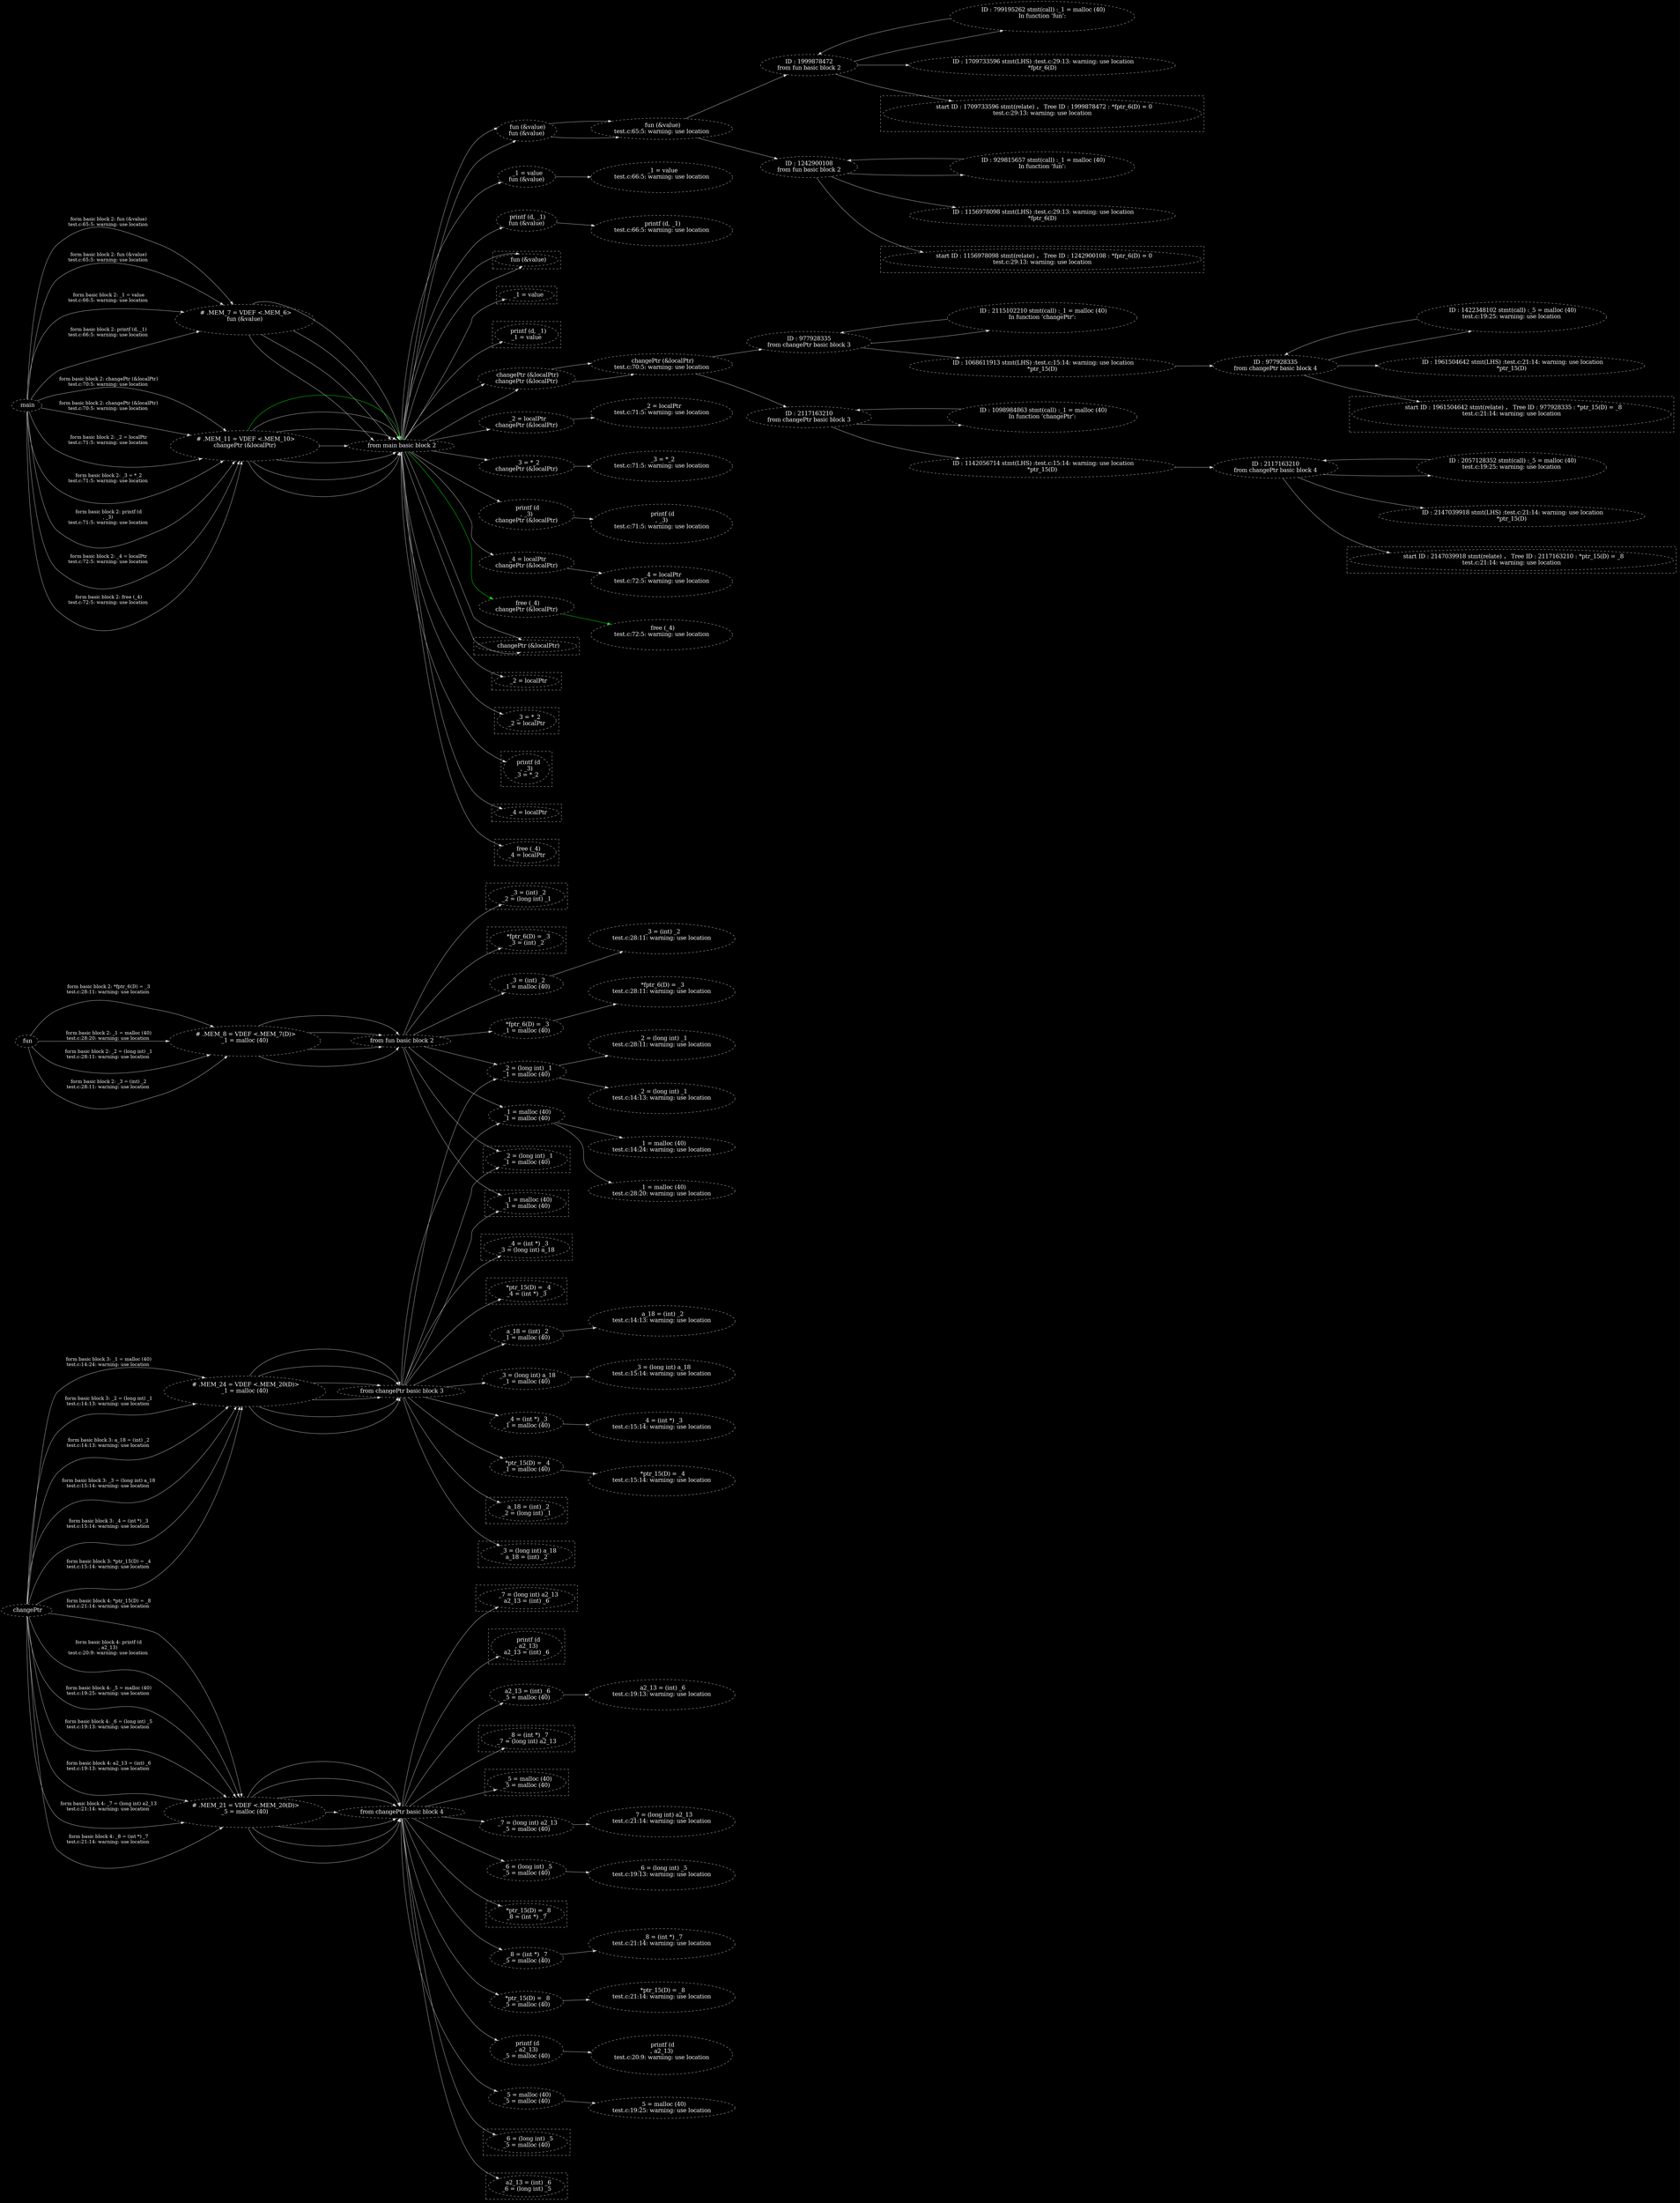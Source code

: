 digraph {   graph [bgcolor=black];node [fillcolor=black color=lightgray     fontsize = 18 fontcolor=white  style="filled,dashed"]; edge [color=lightgray]; constraint=false ;rankdir = LR; rank=same; nodesep=1.0; 


" changePtr
"->


" # .MEM_24 = VDEF <.MEM_20(D)>
_1 = malloc (40)

"

[fontsize = 15 fontcolor=white;label=" form basic block 3: _2 = (long int) _1
test.c:14:13: warning: use location

" ]

" # .MEM_24 = VDEF <.MEM_20(D)>
_1 = malloc (40)

"->

" from changePtr basic block 3"

->" _2 = (long int) _1
_1 = malloc (40)
"

->" _2 = (long int) _1
test.c:14:13: warning: use location

"

" changePtr
"->


" # .MEM_24 = VDEF <.MEM_20(D)>
_1 = malloc (40)

"

[fontsize = 15 fontcolor=white;label=" form basic block 3: a_18 = (int) _2
test.c:14:13: warning: use location

" ]

" # .MEM_24 = VDEF <.MEM_20(D)>
_1 = malloc (40)

"->

" from changePtr basic block 3"

->" a_18 = (int) _2
_1 = malloc (40)
"

->" a_18 = (int) _2
test.c:14:13: warning: use location

"

" changePtr
"->


" # .MEM_24 = VDEF <.MEM_20(D)>
_1 = malloc (40)

"

[fontsize = 15 fontcolor=white;label=" form basic block 3: _3 = (long int) a_18
test.c:15:14: warning: use location

" ]

" # .MEM_24 = VDEF <.MEM_20(D)>
_1 = malloc (40)

"->

" from changePtr basic block 3"

->" _3 = (long int) a_18
_1 = malloc (40)
"

->" _3 = (long int) a_18
test.c:15:14: warning: use location

"

" changePtr
"->


" # .MEM_24 = VDEF <.MEM_20(D)>
_1 = malloc (40)

"

[fontsize = 15 fontcolor=white;label=" form basic block 3: _4 = (int *) _3
test.c:15:14: warning: use location

" ]

" # .MEM_24 = VDEF <.MEM_20(D)>
_1 = malloc (40)

"->

" from changePtr basic block 3"

->" _4 = (int *) _3
_1 = malloc (40)
"

->" _4 = (int *) _3
test.c:15:14: warning: use location

"

" changePtr
"->


" # .MEM_24 = VDEF <.MEM_20(D)>
_1 = malloc (40)

"

[fontsize = 15 fontcolor=white;label=" form basic block 3: *ptr_15(D) = _4
test.c:15:14: warning: use location

" ]

" # .MEM_24 = VDEF <.MEM_20(D)>
_1 = malloc (40)

"->

" from changePtr basic block 3"

->" *ptr_15(D) = _4
_1 = malloc (40)
"

->" *ptr_15(D) = _4
test.c:15:14: warning: use location

"


" changePtr
"->


" # .MEM_24 = VDEF <.MEM_20(D)>
_1 = malloc (40)

"

[fontsize = 15 fontcolor=white;label=" form basic block 3: _1 = malloc (40)
test.c:14:24: warning: use location
" ]

" # .MEM_24 = VDEF <.MEM_20(D)>
_1 = malloc (40)

"->

" from changePtr basic block 3"

->" _1 = malloc (40)
_1 = malloc (40)
"

->" _1 = malloc (40)
test.c:14:24: warning: use location
"


" from changePtr basic block 3"

->subgraph cluster_181287172 { color=lightgrey; style ="dashed";"  _2 = (long int) _1
_1 = malloc (40)
";}

" from changePtr basic block 3"

->subgraph cluster_444419767 { color=lightgrey; style ="dashed";"  a_18 = (int) _2
_2 = (long int) _1
";}

" from changePtr basic block 3"

->subgraph cluster_1993886080 { color=lightgrey; style ="dashed";"  _3 = (long int) a_18
a_18 = (int) _2
";}

" from changePtr basic block 3"

->subgraph cluster_1048551297 { color=lightgrey; style ="dashed";"  _4 = (int *) _3
_3 = (long int) a_18
";}

" from changePtr basic block 3"

->subgraph cluster_1824120408 { color=lightgrey; style ="dashed";"  *ptr_15(D) = _4
_4 = (int *) _3
";}

" from changePtr basic block 3"

->subgraph cluster_1328035719 { color=lightgrey; style ="dashed";"  _1 = malloc (40)
_1 = malloc (40)
";}



 




" changePtr
"->


" # .MEM_21 = VDEF <.MEM_20(D)>
_5 = malloc (40)

"

[fontsize = 15 fontcolor=white;label=" form basic block 4: _6 = (long int) _5
test.c:19:13: warning: use location

" ]

" # .MEM_21 = VDEF <.MEM_20(D)>
_5 = malloc (40)

"->

" from changePtr basic block 4"

->" _6 = (long int) _5
_5 = malloc (40)
"

->" _6 = (long int) _5
test.c:19:13: warning: use location

"

" changePtr
"->


" # .MEM_21 = VDEF <.MEM_20(D)>
_5 = malloc (40)

"

[fontsize = 15 fontcolor=white;label=" form basic block 4: a2_13 = (int) _6
test.c:19:13: warning: use location

" ]

" # .MEM_21 = VDEF <.MEM_20(D)>
_5 = malloc (40)

"->

" from changePtr basic block 4"

->" a2_13 = (int) _6
_5 = malloc (40)
"

->" a2_13 = (int) _6
test.c:19:13: warning: use location

"

" changePtr
"->


" # .MEM_21 = VDEF <.MEM_20(D)>
_5 = malloc (40)

"

[fontsize = 15 fontcolor=white;label=" form basic block 4: _7 = (long int) a2_13
test.c:21:14: warning: use location

" ]

" # .MEM_21 = VDEF <.MEM_20(D)>
_5 = malloc (40)

"->

" from changePtr basic block 4"

->" _7 = (long int) a2_13
_5 = malloc (40)
"

->" _7 = (long int) a2_13
test.c:21:14: warning: use location

"

" changePtr
"->


" # .MEM_21 = VDEF <.MEM_20(D)>
_5 = malloc (40)

"

[fontsize = 15 fontcolor=white;label=" form basic block 4: _8 = (int *) _7
test.c:21:14: warning: use location

" ]

" # .MEM_21 = VDEF <.MEM_20(D)>
_5 = malloc (40)

"->

" from changePtr basic block 4"

->" _8 = (int *) _7
_5 = malloc (40)
"

->" _8 = (int *) _7
test.c:21:14: warning: use location

"

" changePtr
"->


" # .MEM_21 = VDEF <.MEM_20(D)>
_5 = malloc (40)

"

[fontsize = 15 fontcolor=white;label=" form basic block 4: *ptr_15(D) = _8
test.c:21:14: warning: use location

" ]

" # .MEM_21 = VDEF <.MEM_20(D)>
_5 = malloc (40)

"->

" from changePtr basic block 4"

->" *ptr_15(D) = _8
_5 = malloc (40)
"

->" *ptr_15(D) = _8
test.c:21:14: warning: use location

"

" changePtr
"->


" # .MEM_21 = VDEF <.MEM_20(D)>
_5 = malloc (40)

"

[fontsize = 15 fontcolor=white;label=" form basic block 4: printf (d
, a2_13)
test.c:20:9: warning: use location

" ]

" # .MEM_21 = VDEF <.MEM_20(D)>
_5 = malloc (40)

"->

" from changePtr basic block 4"

->" printf (d
, a2_13)
_5 = malloc (40)
"

->" printf (d
, a2_13)
test.c:20:9: warning: use location

"


" changePtr
"->


" # .MEM_21 = VDEF <.MEM_20(D)>
_5 = malloc (40)

"

[fontsize = 15 fontcolor=white;label=" form basic block 4: _5 = malloc (40)
test.c:19:25: warning: use location
" ]

" # .MEM_21 = VDEF <.MEM_20(D)>
_5 = malloc (40)

"->

" from changePtr basic block 4"

->" _5 = malloc (40)
_5 = malloc (40)
"

->" _5 = malloc (40)
test.c:19:25: warning: use location
"


" from changePtr basic block 4"

->subgraph cluster_2087448790 { color=lightgrey; style ="dashed";"  _6 = (long int) _5
_5 = malloc (40)
";}

" from changePtr basic block 4"

->subgraph cluster_1048055055 { color=lightgrey; style ="dashed";"  a2_13 = (int) _6
_6 = (long int) _5
";}

" from changePtr basic block 4"

->subgraph cluster_135195625 { color=lightgrey; style ="dashed";"  _7 = (long int) a2_13
a2_13 = (int) _6
";}

" from changePtr basic block 4"

->subgraph cluster_1365957848 { color=lightgrey; style ="dashed";"  _8 = (int *) _7
_7 = (long int) a2_13
";}

" from changePtr basic block 4"

->subgraph cluster_143777017 { color=lightgrey; style ="dashed";"  *ptr_15(D) = _8
_8 = (int *) _7
";}

" from changePtr basic block 4"

->subgraph cluster_1079062025 { color=lightgrey; style ="dashed";"  printf (d
, a2_13)
a2_13 = (int) _6
";}

" from changePtr basic block 4"

->subgraph cluster_1721189215 { color=lightgrey; style ="dashed";"  _5 = malloc (40)
_5 = malloc (40)
";}



 




" fun
"->


" # .MEM_8 = VDEF <.MEM_7(D)>
_1 = malloc (40)

"

[fontsize = 15 fontcolor=white;label=" form basic block 2: _2 = (long int) _1
test.c:28:11: warning: use location

" ]

" # .MEM_8 = VDEF <.MEM_7(D)>
_1 = malloc (40)

"->

" from fun basic block 2"

->" _2 = (long int) _1
_1 = malloc (40)
"

->" _2 = (long int) _1
test.c:28:11: warning: use location

"

" fun
"->


" # .MEM_8 = VDEF <.MEM_7(D)>
_1 = malloc (40)

"

[fontsize = 15 fontcolor=white;label=" form basic block 2: _3 = (int) _2
test.c:28:11: warning: use location

" ]

" # .MEM_8 = VDEF <.MEM_7(D)>
_1 = malloc (40)

"->

" from fun basic block 2"

->" _3 = (int) _2
_1 = malloc (40)
"

->" _3 = (int) _2
test.c:28:11: warning: use location

"

" fun
"->


" # .MEM_8 = VDEF <.MEM_7(D)>
_1 = malloc (40)

"

[fontsize = 15 fontcolor=white;label=" form basic block 2: *fptr_6(D) = _3
test.c:28:11: warning: use location

" ]

" # .MEM_8 = VDEF <.MEM_7(D)>
_1 = malloc (40)

"->

" from fun basic block 2"

->" *fptr_6(D) = _3
_1 = malloc (40)
"

->" *fptr_6(D) = _3
test.c:28:11: warning: use location

"


" fun
"->


" # .MEM_8 = VDEF <.MEM_7(D)>
_1 = malloc (40)

"

[fontsize = 15 fontcolor=white;label=" form basic block 2: _1 = malloc (40)
test.c:28:20: warning: use location
" ]

" # .MEM_8 = VDEF <.MEM_7(D)>
_1 = malloc (40)

"->

" from fun basic block 2"

->" _1 = malloc (40)
_1 = malloc (40)
"

->" _1 = malloc (40)
test.c:28:20: warning: use location
"


" from fun basic block 2"

->subgraph cluster_101496717 { color=lightgrey; style ="dashed";"  _2 = (long int) _1
_1 = malloc (40)
";}

" from fun basic block 2"

->subgraph cluster_384584299 { color=lightgrey; style ="dashed";"  _3 = (int) _2
_2 = (long int) _1
";}

" from fun basic block 2"

->subgraph cluster_189461668 { color=lightgrey; style ="dashed";"  *fptr_6(D) = _3
_3 = (int) _2
";}

" from fun basic block 2"

->subgraph cluster_193385073 { color=lightgrey; style ="dashed";"  _1 = malloc (40)
_1 = malloc (40)
";}



 




" main
"->


" # .MEM_7 = VDEF <.MEM_6>
fun (&value)

"

[fontsize = 15 fontcolor=white;label=" form basic block 2: fun (&value)
test.c:65:5: warning: use location
" ]

" # .MEM_7 = VDEF <.MEM_6>
fun (&value)

"->

" from main basic block 2"

->" fun (&value)
fun (&value)
"

->" fun (&value)
test.c:65:5: warning: use location
"


->"ID : 1999878472
from fun basic block 2"->

" ID : 799195262 stmt(call) :_1 = malloc (40)
In function ‘fun’:

"


->"ID : 1999878472
from fun basic block 2"->


" ID : 1709733596 stmt(LHS) :test.c:29:13: warning: use location
*fptr_6(D)
"


" main
"->


" # .MEM_7 = VDEF <.MEM_6>
fun (&value)

"

[fontsize = 15 fontcolor=white;label=" form basic block 2: fun (&value)
test.c:65:5: warning: use location
" ]

" # .MEM_7 = VDEF <.MEM_6>
fun (&value)

"->

" from main basic block 2"

->" fun (&value)
fun (&value)
"

->" fun (&value)
test.c:65:5: warning: use location
"


->"ID : 1242900108
from fun basic block 2"->

" ID : 929815657 stmt(call) :_1 = malloc (40)
In function ‘fun’:

"


->"ID : 1242900108
from fun basic block 2"->


" ID : 1156978098 stmt(LHS) :test.c:29:13: warning: use location
*fptr_6(D)
"


" main
"->


" # .MEM_7 = VDEF <.MEM_6>
fun (&value)

"

[fontsize = 15 fontcolor=white;label=" form basic block 2: _1 = value
test.c:66:5: warning: use location

" ]

" # .MEM_7 = VDEF <.MEM_6>
fun (&value)

"->

" from main basic block 2"

->" _1 = value
fun (&value)
"

->" _1 = value
test.c:66:5: warning: use location

"

" main
"->


" # .MEM_7 = VDEF <.MEM_6>
fun (&value)

"

[fontsize = 15 fontcolor=white;label=" form basic block 2: printf (d, _1)
test.c:66:5: warning: use location

" ]

" # .MEM_7 = VDEF <.MEM_6>
fun (&value)

"->

" from main basic block 2"

->" printf (d, _1)
fun (&value)
"

->" printf (d, _1)
test.c:66:5: warning: use location

"


" from main basic block 2"

->subgraph cluster_2106186044 { color=lightgrey; style ="dashed";"  fun (&value)
";}

" from main basic block 2"

->subgraph cluster_2108770452 { color=lightgrey; style ="dashed";"  fun (&value)
";}

" from main basic block 2"

->subgraph cluster_1829541588 { color=lightgrey; style ="dashed";"  _1 = value
";}

" from main basic block 2"

->subgraph cluster_795904171 { color=lightgrey; style ="dashed";"  printf (d, _1)
_1 = value
";}

"ID : 1999878472
from fun basic block 2"->

subgraph cluster_1890016503 { color=lightgrey; style ="dashed";"  start ID : 1709733596 stmt(relate) ， Tree ID : 1999878472 : *fptr_6(D) = 0
test.c:29:13: warning: use location

";}

"ID : 1242900108
from fun basic block 2"->

subgraph cluster_887324741 { color=lightgrey; style ="dashed";"  start ID : 1156978098 stmt(relate) ， Tree ID : 1242900108 : *fptr_6(D) = 0
test.c:29:13: warning: use location
";}



 




" main
"->


" # .MEM_11 = VDEF <.MEM_10>
changePtr (&localPtr)

"

[fontsize = 15 fontcolor=white;label=" form basic block 2: changePtr (&localPtr)
test.c:70:5: warning: use location
" ]

" # .MEM_11 = VDEF <.MEM_10>
changePtr (&localPtr)

"->

" from main basic block 2"

->" changePtr (&localPtr)
changePtr (&localPtr)
"

->" changePtr (&localPtr)
test.c:70:5: warning: use location
"


->"ID : 977928335
from changePtr basic block 3"->

" ID : 2115102210 stmt(call) :_1 = malloc (40)
In function ‘changePtr’:

"


->"ID : 977928335
from changePtr basic block 3"->


" ID : 1068611913 stmt(LHS) :test.c:15:14: warning: use location
*ptr_15(D)
"


->"ID : 977928335
from changePtr basic block 4"->

" ID : 1422348102 stmt(call) :_5 = malloc (40)
test.c:19:25: warning: use location

"


->"ID : 977928335
from changePtr basic block 4"->


" ID : 1961504642 stmt(LHS) :test.c:21:14: warning: use location
*ptr_15(D)
"


" main
"->


" # .MEM_11 = VDEF <.MEM_10>
changePtr (&localPtr)

"

[fontsize = 15 fontcolor=white;label=" form basic block 2: changePtr (&localPtr)
test.c:70:5: warning: use location
" ]

" # .MEM_11 = VDEF <.MEM_10>
changePtr (&localPtr)

"->

" from main basic block 2"

->" changePtr (&localPtr)
changePtr (&localPtr)
"

->" changePtr (&localPtr)
test.c:70:5: warning: use location
"


->"ID : 2117163210
from changePtr basic block 3"->

" ID : 1098984863 stmt(call) :_1 = malloc (40)
In function ‘changePtr’:

"


->"ID : 2117163210
from changePtr basic block 3"->


" ID : 1142056714 stmt(LHS) :test.c:15:14: warning: use location
*ptr_15(D)
"


->"ID : 2117163210
from changePtr basic block 4"->

" ID : 2057128352 stmt(call) :_5 = malloc (40)
test.c:19:25: warning: use location

"


->"ID : 2117163210
from changePtr basic block 4"->


" ID : 2147039918 stmt(LHS) :test.c:21:14: warning: use location
*ptr_15(D)
"


" main
"->


" # .MEM_11 = VDEF <.MEM_10>
changePtr (&localPtr)

"

[fontsize = 15 fontcolor=white;label=" form basic block 2: _2 = localPtr
test.c:71:5: warning: use location

" ]

" # .MEM_11 = VDEF <.MEM_10>
changePtr (&localPtr)

"->

" from main basic block 2"

->" _2 = localPtr
changePtr (&localPtr)
"

->" _2 = localPtr
test.c:71:5: warning: use location

"

" main
"->


" # .MEM_11 = VDEF <.MEM_10>
changePtr (&localPtr)

"

[fontsize = 15 fontcolor=white;label=" form basic block 2: _3 = *_2
test.c:71:5: warning: use location

" ]

" # .MEM_11 = VDEF <.MEM_10>
changePtr (&localPtr)

"->

" from main basic block 2"

->" _3 = *_2
changePtr (&localPtr)
"

->" _3 = *_2
test.c:71:5: warning: use location

"

" main
"->


" # .MEM_11 = VDEF <.MEM_10>
changePtr (&localPtr)

"

[fontsize = 15 fontcolor=white;label=" form basic block 2: printf (d
, _3)
test.c:71:5: warning: use location

" ]

" # .MEM_11 = VDEF <.MEM_10>
changePtr (&localPtr)

"->

" from main basic block 2"

->" printf (d
, _3)
changePtr (&localPtr)
"

->" printf (d
, _3)
test.c:71:5: warning: use location

"


" main
"->


" # .MEM_11 = VDEF <.MEM_10>
changePtr (&localPtr)

"

[fontsize = 15 fontcolor=white;label=" form basic block 2: _4 = localPtr
test.c:72:5: warning: use location

" ]

" # .MEM_11 = VDEF <.MEM_10>
changePtr (&localPtr)

"->

" from main basic block 2"

->" _4 = localPtr
changePtr (&localPtr)
"

->" _4 = localPtr
test.c:72:5: warning: use location

"

" main
"->


" # .MEM_11 = VDEF <.MEM_10>
changePtr (&localPtr)

"

[fontsize = 15 fontcolor=white;label=" form basic block 2: free (_4)
test.c:72:5: warning: use location

" ]

" # .MEM_11 = VDEF <.MEM_10>
changePtr (&localPtr)

"->

" from main basic block 2"

->" free (_4)
changePtr (&localPtr)
"

->" free (_4)
test.c:72:5: warning: use location

"

[color="green" ]


" from main basic block 2"

->subgraph cluster_1277252339 { color=lightgrey; style ="dashed";"  changePtr (&localPtr)
";}

" from main basic block 2"

->subgraph cluster_1275602553 { color=lightgrey; style ="dashed";"  changePtr (&localPtr)
";}

" from main basic block 2"

->subgraph cluster_143333288 { color=lightgrey; style ="dashed";"  _2 = localPtr
";}

" from main basic block 2"

->subgraph cluster_208830717 { color=lightgrey; style ="dashed";"  _3 = *_2
_2 = localPtr
";}

" from main basic block 2"

->subgraph cluster_849308120 { color=lightgrey; style ="dashed";"  printf (d
, _3)
_3 = *_2
";}

" from main basic block 2"

->subgraph cluster_244830005 { color=lightgrey; style ="dashed";"  _4 = localPtr
";}

" from main basic block 2"

->subgraph cluster_593415016 { color=lightgrey; style ="dashed";"  free (_4)
_4 = localPtr
";}

"ID : 977928335
from changePtr basic block 4"->

subgraph cluster_1038769788 { color=lightgrey; style ="dashed";"  start ID : 1961504642 stmt(relate) ， Tree ID : 977928335 : *ptr_15(D) = _8
test.c:21:14: warning: use location

";}

"ID : 2117163210
from changePtr basic block 4"->

subgraph cluster_438215078 { color=lightgrey; style ="dashed";"  start ID : 2147039918 stmt(relate) ， Tree ID : 2117163210 : *ptr_15(D) = _8
test.c:21:14: warning: use location
";}



  }
